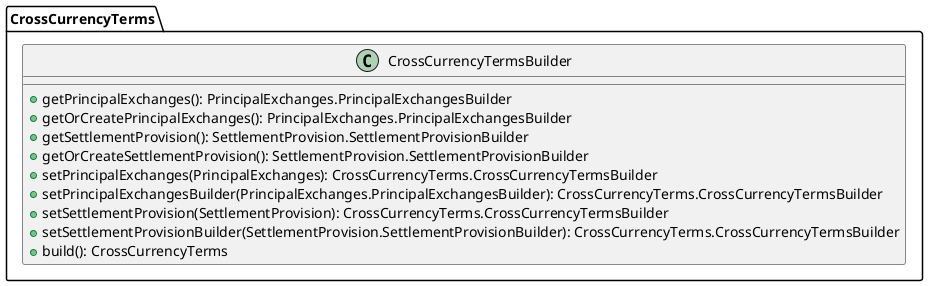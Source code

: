 @startuml

    class CrossCurrencyTerms.CrossCurrencyTermsBuilder [[CrossCurrencyTerms.CrossCurrencyTermsBuilder.html]] {
        +getPrincipalExchanges(): PrincipalExchanges.PrincipalExchangesBuilder
        +getOrCreatePrincipalExchanges(): PrincipalExchanges.PrincipalExchangesBuilder
        +getSettlementProvision(): SettlementProvision.SettlementProvisionBuilder
        +getOrCreateSettlementProvision(): SettlementProvision.SettlementProvisionBuilder
        +setPrincipalExchanges(PrincipalExchanges): CrossCurrencyTerms.CrossCurrencyTermsBuilder
        +setPrincipalExchangesBuilder(PrincipalExchanges.PrincipalExchangesBuilder): CrossCurrencyTerms.CrossCurrencyTermsBuilder
        +setSettlementProvision(SettlementProvision): CrossCurrencyTerms.CrossCurrencyTermsBuilder
        +setSettlementProvisionBuilder(SettlementProvision.SettlementProvisionBuilder): CrossCurrencyTerms.CrossCurrencyTermsBuilder
        +build(): CrossCurrencyTerms
    }

@enduml

